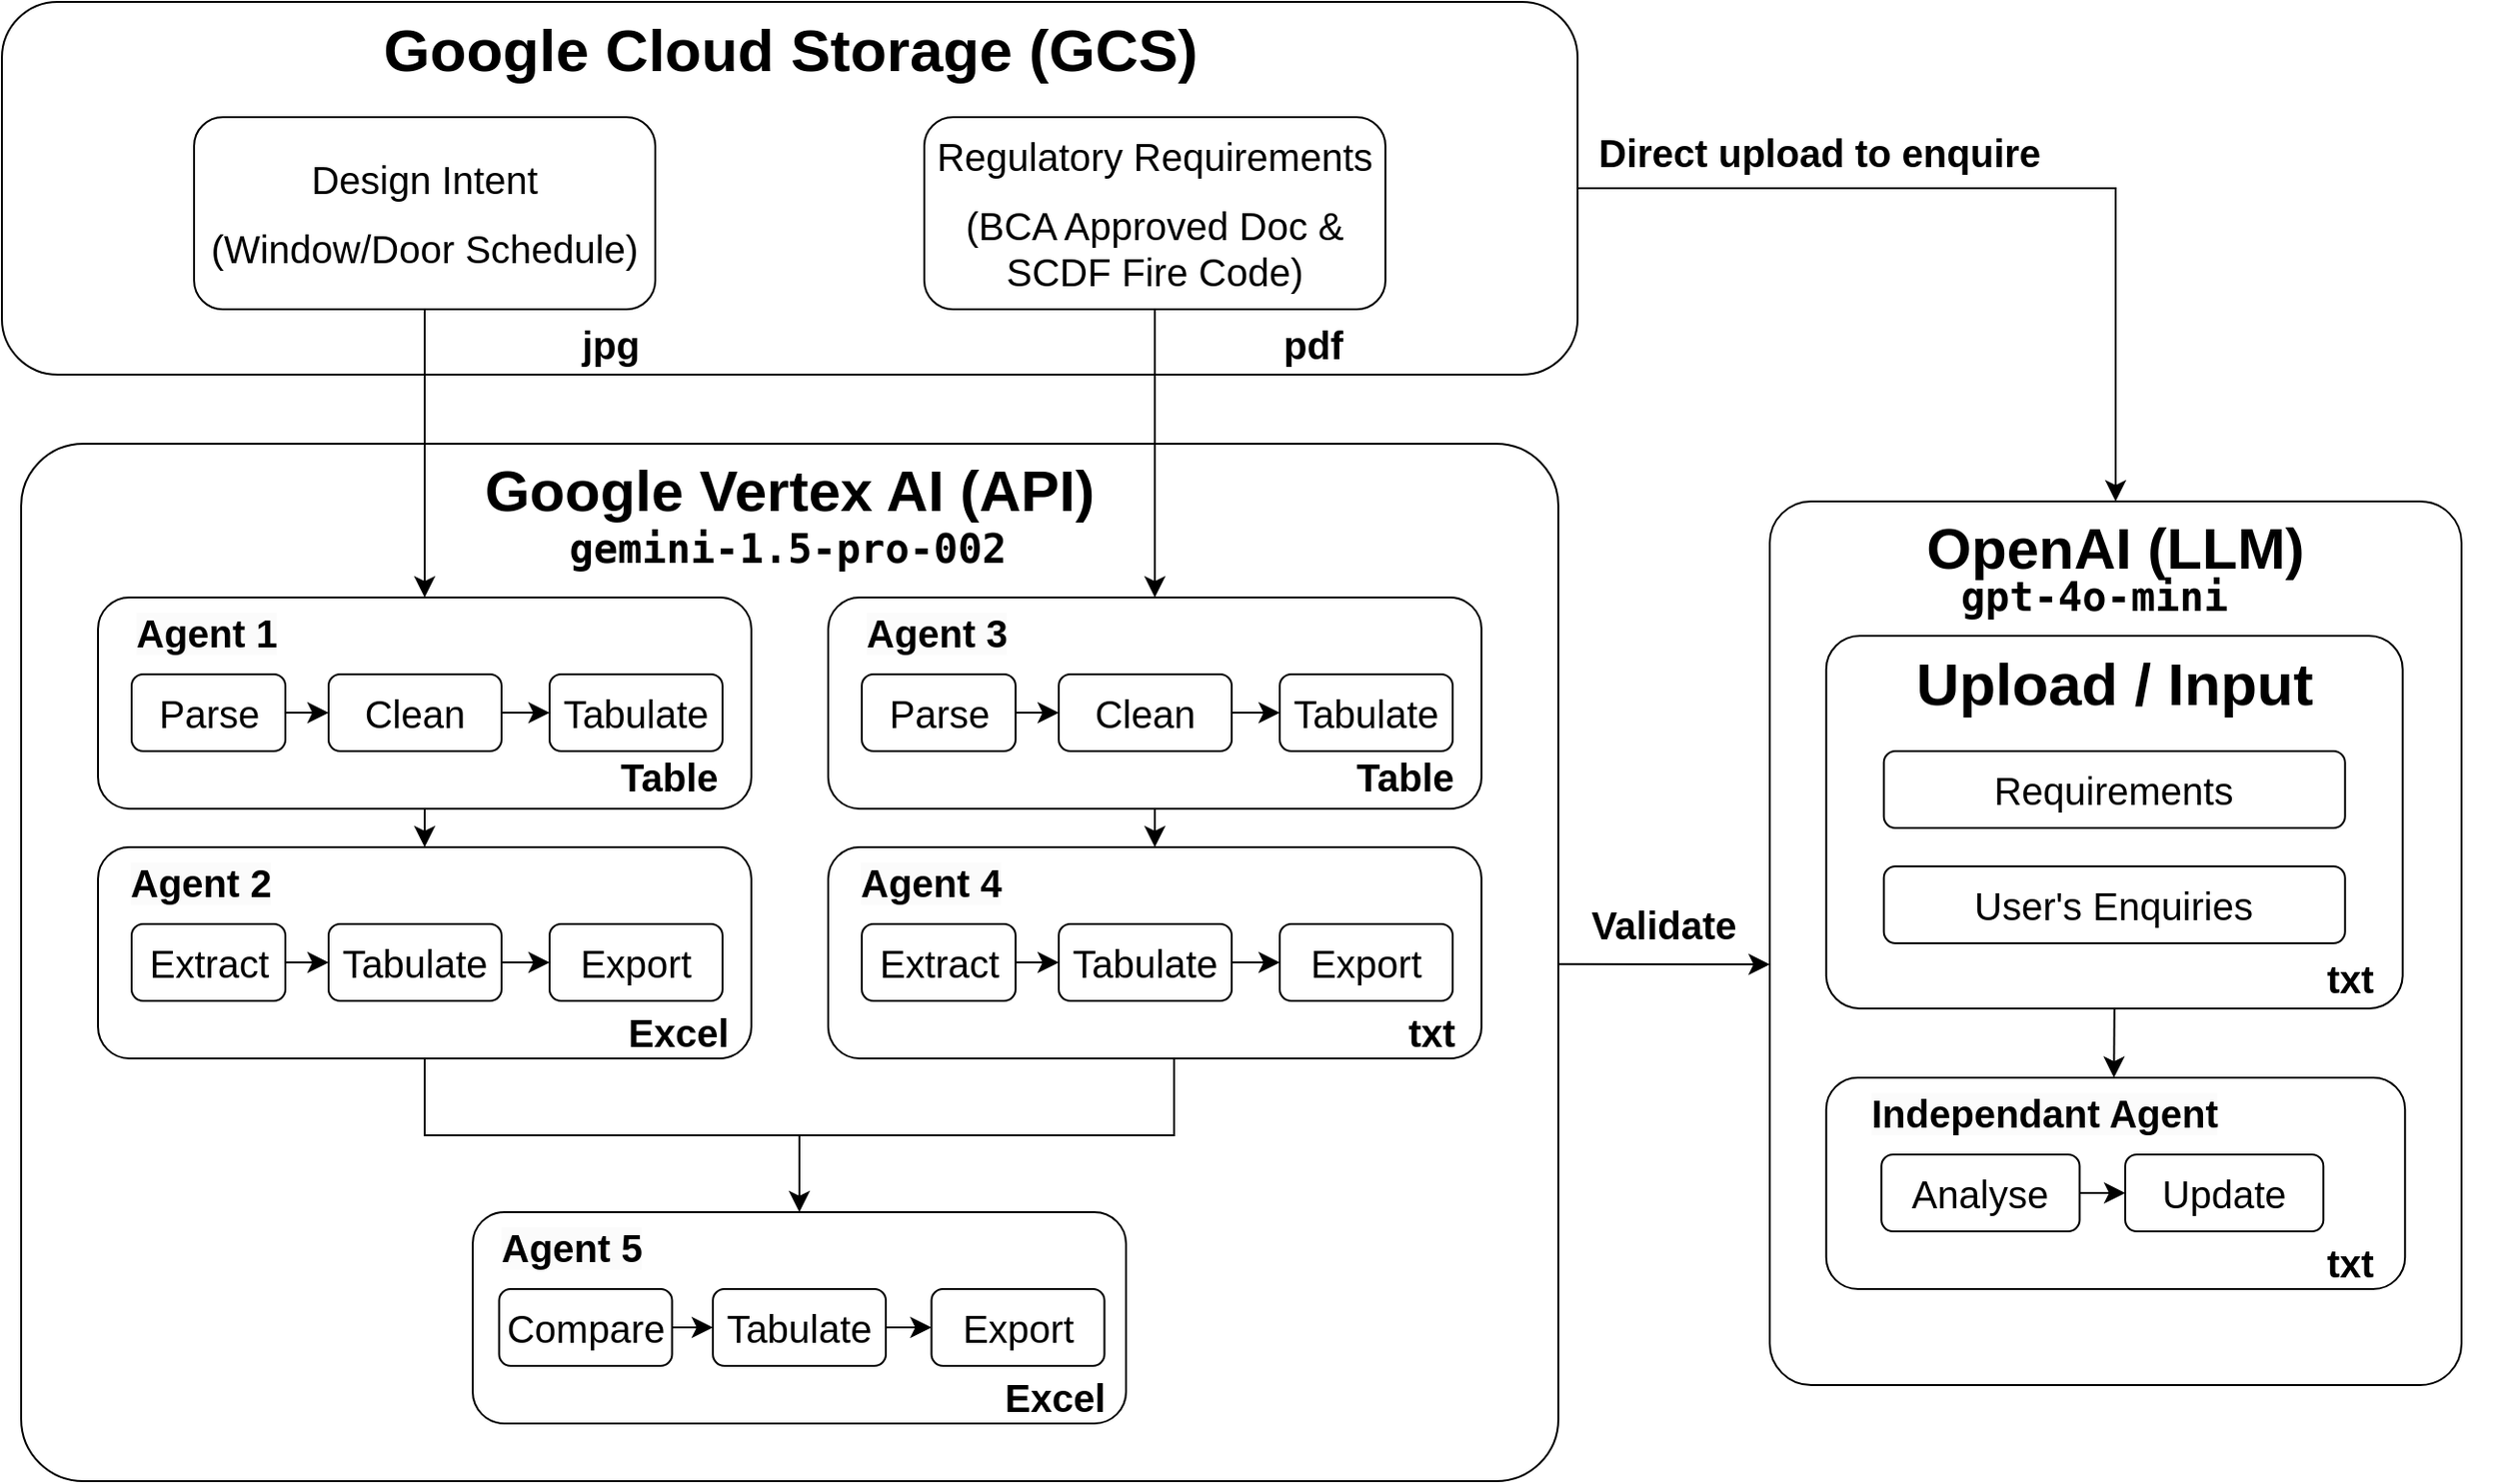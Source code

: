 <mxfile version="24.8.4">
  <diagram id="C5RBs43oDa-KdzZeNtuy" name="Page-1">
    <mxGraphModel dx="1310" dy="2192" grid="1" gridSize="10" guides="1" tooltips="1" connect="1" arrows="1" fold="1" page="1" pageScale="1" pageWidth="827" pageHeight="1169" math="0" shadow="0">
      <root>
        <mxCell id="WIyWlLk6GJQsqaUBKTNV-0" />
        <mxCell id="WIyWlLk6GJQsqaUBKTNV-1" parent="WIyWlLk6GJQsqaUBKTNV-0" />
        <mxCell id="jvl8iwTHRKWooMft47pN-94" value="&lt;div&gt;OpenAI (LLM)&lt;/div&gt;" style="rounded=1;whiteSpace=wrap;html=1;glass=0;strokeWidth=1;shadow=0;fontSize=30;fontStyle=1;verticalAlign=top;arcSize=6;labelBorderColor=none;" vertex="1" parent="WIyWlLk6GJQsqaUBKTNV-1">
          <mxGeometry x="990" y="80" width="360" height="460" as="geometry" />
        </mxCell>
        <mxCell id="jvl8iwTHRKWooMft47pN-87" value="Upload / Input" style="rounded=1;html=1;glass=0;strokeWidth=1;shadow=0;verticalAlign=top;fontSize=31;fontStyle=1;arcSize=9;" vertex="1" parent="WIyWlLk6GJQsqaUBKTNV-1">
          <mxGeometry x="1019.37" y="150" width="300" height="194" as="geometry" />
        </mxCell>
        <mxCell id="jvl8iwTHRKWooMft47pN-4" value="Google Vertex AI (API)&lt;div&gt;&lt;br/&gt;&lt;/div&gt;" style="rounded=1;whiteSpace=wrap;html=1;glass=0;strokeWidth=1;shadow=0;fontSize=30;fontStyle=1;verticalAlign=top;arcSize=6;" vertex="1" parent="WIyWlLk6GJQsqaUBKTNV-1">
          <mxGeometry x="80" y="50" width="800" height="540" as="geometry" />
        </mxCell>
        <mxCell id="jvl8iwTHRKWooMft47pN-24" style="edgeStyle=none;curved=1;rounded=0;orthogonalLoop=1;jettySize=auto;html=1;entryX=0.5;entryY=0;entryDx=0;entryDy=0;fontSize=12;startSize=8;endSize=8;" edge="1" parent="WIyWlLk6GJQsqaUBKTNV-1" source="jvl8iwTHRKWooMft47pN-13" target="jvl8iwTHRKWooMft47pN-19">
          <mxGeometry relative="1" as="geometry" />
        </mxCell>
        <mxCell id="jvl8iwTHRKWooMft47pN-13" value="" style="rounded=1;whiteSpace=wrap;html=1;labelBackgroundColor=#1A1A1A;" vertex="1" parent="WIyWlLk6GJQsqaUBKTNV-1">
          <mxGeometry x="120" y="130" width="340" height="110" as="geometry" />
        </mxCell>
        <mxCell id="jvl8iwTHRKWooMft47pN-1" value="Google Cloud Storage (GCS)" style="rounded=1;html=1;glass=0;strokeWidth=1;shadow=0;verticalAlign=top;fontSize=31;fontStyle=1" vertex="1" parent="WIyWlLk6GJQsqaUBKTNV-1">
          <mxGeometry x="70" y="-180" width="820" height="194" as="geometry" />
        </mxCell>
        <mxCell id="jvl8iwTHRKWooMft47pN-61" style="edgeStyle=none;curved=1;rounded=0;orthogonalLoop=1;jettySize=auto;html=1;fontSize=12;startSize=8;endSize=8;" edge="1" parent="WIyWlLk6GJQsqaUBKTNV-1" source="WIyWlLk6GJQsqaUBKTNV-3" target="jvl8iwTHRKWooMft47pN-13">
          <mxGeometry relative="1" as="geometry" />
        </mxCell>
        <mxCell id="WIyWlLk6GJQsqaUBKTNV-3" value="&lt;p&gt;&lt;span style=&quot;font-size: 20px;&quot;&gt;Design Intent&lt;/span&gt;&lt;/p&gt;&lt;p&gt;&lt;span style=&quot;font-size: 20px;&quot;&gt;(Window/Door Schedule)&lt;/span&gt;&lt;/p&gt;" style="rounded=1;whiteSpace=wrap;html=1;fontSize=12;glass=0;strokeWidth=1;shadow=0;" parent="WIyWlLk6GJQsqaUBKTNV-1" vertex="1">
          <mxGeometry x="170" y="-120" width="240" height="100" as="geometry" />
        </mxCell>
        <mxCell id="jvl8iwTHRKWooMft47pN-62" style="edgeStyle=none;curved=1;rounded=0;orthogonalLoop=1;jettySize=auto;html=1;fontSize=12;startSize=8;endSize=8;" edge="1" parent="WIyWlLk6GJQsqaUBKTNV-1" source="jvl8iwTHRKWooMft47pN-5" target="jvl8iwTHRKWooMft47pN-42">
          <mxGeometry relative="1" as="geometry" />
        </mxCell>
        <mxCell id="jvl8iwTHRKWooMft47pN-5" value="&lt;p&gt;&lt;span style=&quot;font-size: 20px;&quot;&gt;Regulatory Requirements&lt;/span&gt;&lt;/p&gt;&lt;p&gt;&lt;span style=&quot;font-size: 20px;&quot;&gt;(BCA Approved Doc &amp;amp; SCDF Fire Code)&lt;/span&gt;&lt;/p&gt;" style="rounded=1;whiteSpace=wrap;html=1;fontSize=12;glass=0;strokeWidth=1;shadow=0;" vertex="1" parent="WIyWlLk6GJQsqaUBKTNV-1">
          <mxGeometry x="550" y="-120" width="240" height="100" as="geometry" />
        </mxCell>
        <mxCell id="jvl8iwTHRKWooMft47pN-6" style="edgeStyle=none;curved=1;rounded=0;orthogonalLoop=1;jettySize=auto;html=1;exitX=0.25;exitY=1;exitDx=0;exitDy=0;fontSize=12;startSize=8;endSize=8;" edge="1" parent="WIyWlLk6GJQsqaUBKTNV-1" source="WIyWlLk6GJQsqaUBKTNV-3" target="WIyWlLk6GJQsqaUBKTNV-3">
          <mxGeometry relative="1" as="geometry" />
        </mxCell>
        <mxCell id="jvl8iwTHRKWooMft47pN-12" value="&lt;span style=&quot;color: rgb(0, 0, 0); font-family: Helvetica; font-size: 20px; font-style: normal; font-variant-ligatures: normal; font-variant-caps: normal; letter-spacing: normal; orphans: 2; text-align: center; text-indent: 0px; text-transform: none; widows: 2; word-spacing: 0px; -webkit-text-stroke-width: 0px; white-space: normal; background-color: rgb(251, 251, 251); text-decoration-thickness: initial; text-decoration-style: initial; text-decoration-color: initial; float: none; display: inline !important;&quot;&gt;Agent 1&lt;/span&gt;" style="text;whiteSpace=wrap;html=1;fontStyle=1" vertex="1" parent="WIyWlLk6GJQsqaUBKTNV-1">
          <mxGeometry x="137.5" y="130" width="90" height="50" as="geometry" />
        </mxCell>
        <mxCell id="jvl8iwTHRKWooMft47pN-17" style="edgeStyle=none;curved=1;rounded=0;orthogonalLoop=1;jettySize=auto;html=1;exitX=0.5;exitY=0;exitDx=0;exitDy=0;fontSize=12;startSize=8;endSize=8;" edge="1" parent="WIyWlLk6GJQsqaUBKTNV-1">
          <mxGeometry relative="1" as="geometry">
            <mxPoint x="380" y="170" as="sourcePoint" />
            <mxPoint x="380" y="170" as="targetPoint" />
          </mxGeometry>
        </mxCell>
        <mxCell id="jvl8iwTHRKWooMft47pN-19" value="" style="rounded=1;whiteSpace=wrap;html=1;labelBackgroundColor=#1A1A1A;" vertex="1" parent="WIyWlLk6GJQsqaUBKTNV-1">
          <mxGeometry x="120" y="260" width="340" height="110" as="geometry" />
        </mxCell>
        <mxCell id="jvl8iwTHRKWooMft47pN-20" value="&lt;span style=&quot;color: rgb(0, 0, 0); font-family: Helvetica; font-size: 20px; font-style: normal; font-variant-ligatures: normal; font-variant-caps: normal; letter-spacing: normal; orphans: 2; text-align: center; text-indent: 0px; text-transform: none; widows: 2; word-spacing: 0px; -webkit-text-stroke-width: 0px; white-space: normal; background-color: rgb(251, 251, 251); text-decoration-thickness: initial; text-decoration-style: initial; text-decoration-color: initial; float: none; display: inline !important;&quot;&gt;Agent 2&lt;/span&gt;" style="text;whiteSpace=wrap;html=1;fontStyle=1" vertex="1" parent="WIyWlLk6GJQsqaUBKTNV-1">
          <mxGeometry x="135" y="260" width="90" height="50" as="geometry" />
        </mxCell>
        <mxCell id="jvl8iwTHRKWooMft47pN-23" style="edgeStyle=none;curved=1;rounded=0;orthogonalLoop=1;jettySize=auto;html=1;exitX=1;exitY=0.5;exitDx=0;exitDy=0;entryX=0;entryY=0.5;entryDx=0;entryDy=0;fontSize=12;startSize=8;endSize=8;" edge="1" parent="WIyWlLk6GJQsqaUBKTNV-1" source="jvl8iwTHRKWooMft47pN-21" target="jvl8iwTHRKWooMft47pN-22">
          <mxGeometry relative="1" as="geometry" />
        </mxCell>
        <mxCell id="jvl8iwTHRKWooMft47pN-21" value="&lt;p&gt;&lt;span style=&quot;font-size: 20px;&quot;&gt;Extract&lt;/span&gt;&lt;/p&gt;" style="rounded=1;whiteSpace=wrap;html=1;fontSize=12;glass=0;strokeWidth=1;shadow=0;" vertex="1" parent="WIyWlLk6GJQsqaUBKTNV-1">
          <mxGeometry x="137.5" y="300" width="80" height="40" as="geometry" />
        </mxCell>
        <mxCell id="jvl8iwTHRKWooMft47pN-36" style="edgeStyle=none;curved=1;rounded=0;orthogonalLoop=1;jettySize=auto;html=1;fontSize=12;startSize=8;endSize=8;" edge="1" parent="WIyWlLk6GJQsqaUBKTNV-1" source="jvl8iwTHRKWooMft47pN-22" target="jvl8iwTHRKWooMft47pN-26">
          <mxGeometry relative="1" as="geometry" />
        </mxCell>
        <mxCell id="jvl8iwTHRKWooMft47pN-22" value="&lt;p&gt;&lt;span style=&quot;font-size: 20px;&quot;&gt;Tabulate&lt;/span&gt;&lt;/p&gt;" style="rounded=1;whiteSpace=wrap;html=1;fontSize=12;glass=0;strokeWidth=1;shadow=0;" vertex="1" parent="WIyWlLk6GJQsqaUBKTNV-1">
          <mxGeometry x="240" y="300" width="90" height="40" as="geometry" />
        </mxCell>
        <mxCell id="jvl8iwTHRKWooMft47pN-26" value="&lt;p&gt;&lt;span style=&quot;font-size: 20px;&quot;&gt;Export&lt;/span&gt;&lt;/p&gt;" style="rounded=1;whiteSpace=wrap;html=1;fontSize=12;glass=0;strokeWidth=1;shadow=0;" vertex="1" parent="WIyWlLk6GJQsqaUBKTNV-1">
          <mxGeometry x="355" y="300" width="90" height="40" as="geometry" />
        </mxCell>
        <mxCell id="jvl8iwTHRKWooMft47pN-32" style="edgeStyle=none;curved=1;rounded=0;orthogonalLoop=1;jettySize=auto;html=1;entryX=0;entryY=0.5;entryDx=0;entryDy=0;fontSize=12;startSize=8;endSize=8;" edge="1" parent="WIyWlLk6GJQsqaUBKTNV-1" source="jvl8iwTHRKWooMft47pN-29" target="jvl8iwTHRKWooMft47pN-30">
          <mxGeometry relative="1" as="geometry" />
        </mxCell>
        <mxCell id="jvl8iwTHRKWooMft47pN-29" value="&lt;p&gt;&lt;span style=&quot;font-size: 20px;&quot;&gt;Parse&lt;/span&gt;&lt;/p&gt;" style="rounded=1;whiteSpace=wrap;html=1;fontSize=12;glass=0;strokeWidth=1;shadow=0;" vertex="1" parent="WIyWlLk6GJQsqaUBKTNV-1">
          <mxGeometry x="137.5" y="170" width="80" height="40" as="geometry" />
        </mxCell>
        <mxCell id="jvl8iwTHRKWooMft47pN-33" style="edgeStyle=none;curved=1;rounded=0;orthogonalLoop=1;jettySize=auto;html=1;entryX=0;entryY=0.5;entryDx=0;entryDy=0;fontSize=12;startSize=8;endSize=8;" edge="1" parent="WIyWlLk6GJQsqaUBKTNV-1" source="jvl8iwTHRKWooMft47pN-30" target="jvl8iwTHRKWooMft47pN-31">
          <mxGeometry relative="1" as="geometry" />
        </mxCell>
        <mxCell id="jvl8iwTHRKWooMft47pN-30" value="&lt;p&gt;&lt;span style=&quot;font-size: 20px;&quot;&gt;Clean&lt;/span&gt;&lt;/p&gt;" style="rounded=1;whiteSpace=wrap;html=1;fontSize=12;glass=0;strokeWidth=1;shadow=0;" vertex="1" parent="WIyWlLk6GJQsqaUBKTNV-1">
          <mxGeometry x="240" y="170" width="90" height="40" as="geometry" />
        </mxCell>
        <mxCell id="jvl8iwTHRKWooMft47pN-31" value="&lt;p&gt;&lt;span style=&quot;font-size: 20px;&quot;&gt;Tabulate&lt;/span&gt;&lt;/p&gt;" style="rounded=1;whiteSpace=wrap;html=1;fontSize=12;glass=0;strokeWidth=1;shadow=0;" vertex="1" parent="WIyWlLk6GJQsqaUBKTNV-1">
          <mxGeometry x="355" y="170" width="90" height="40" as="geometry" />
        </mxCell>
        <mxCell id="jvl8iwTHRKWooMft47pN-37" value="&lt;div style=&quot;text-align: center;&quot;&gt;&lt;span style=&quot;background-color: initial; font-size: 20px;&quot;&gt;Table&lt;/span&gt;&lt;/div&gt;" style="text;whiteSpace=wrap;html=1;fontStyle=1" vertex="1" parent="WIyWlLk6GJQsqaUBKTNV-1">
          <mxGeometry x="390" y="205" width="90" height="50" as="geometry" />
        </mxCell>
        <mxCell id="jvl8iwTHRKWooMft47pN-38" value="&lt;div style=&quot;text-align: center;&quot;&gt;&lt;span style=&quot;background-color: initial; font-size: 20px;&quot;&gt;Excel&lt;/span&gt;&lt;/div&gt;" style="text;whiteSpace=wrap;html=1;fontStyle=1" vertex="1" parent="WIyWlLk6GJQsqaUBKTNV-1">
          <mxGeometry x="394" y="338" width="90" height="50" as="geometry" />
        </mxCell>
        <mxCell id="jvl8iwTHRKWooMft47pN-39" value="&lt;div style=&quot;text-align: center;&quot;&gt;&lt;span style=&quot;background-color: initial; font-size: 20px;&quot;&gt;jpg&lt;/span&gt;&lt;/div&gt;" style="text;whiteSpace=wrap;html=1;fontStyle=1" vertex="1" parent="WIyWlLk6GJQsqaUBKTNV-1">
          <mxGeometry x="370" y="-20" width="90" height="50" as="geometry" />
        </mxCell>
        <mxCell id="jvl8iwTHRKWooMft47pN-40" value="&lt;div style=&quot;text-align: center;&quot;&gt;&lt;span style=&quot;background-color: initial; font-size: 20px;&quot;&gt;pdf&lt;/span&gt;&lt;/div&gt;" style="text;whiteSpace=wrap;html=1;fontStyle=1" vertex="1" parent="WIyWlLk6GJQsqaUBKTNV-1">
          <mxGeometry x="735" y="-20" width="90" height="50" as="geometry" />
        </mxCell>
        <mxCell id="jvl8iwTHRKWooMft47pN-41" style="edgeStyle=none;curved=1;rounded=0;orthogonalLoop=1;jettySize=auto;html=1;entryX=0.5;entryY=0;entryDx=0;entryDy=0;fontSize=12;startSize=8;endSize=8;" edge="1" source="jvl8iwTHRKWooMft47pN-42" target="jvl8iwTHRKWooMft47pN-45" parent="WIyWlLk6GJQsqaUBKTNV-1">
          <mxGeometry relative="1" as="geometry" />
        </mxCell>
        <mxCell id="jvl8iwTHRKWooMft47pN-42" value="" style="rounded=1;whiteSpace=wrap;html=1;labelBackgroundColor=#1A1A1A;" vertex="1" parent="WIyWlLk6GJQsqaUBKTNV-1">
          <mxGeometry x="500" y="130" width="340" height="110" as="geometry" />
        </mxCell>
        <mxCell id="jvl8iwTHRKWooMft47pN-43" value="&lt;span style=&quot;color: rgb(0, 0, 0); font-family: Helvetica; font-size: 20px; font-style: normal; font-variant-ligatures: normal; font-variant-caps: normal; letter-spacing: normal; orphans: 2; text-align: center; text-indent: 0px; text-transform: none; widows: 2; word-spacing: 0px; -webkit-text-stroke-width: 0px; white-space: normal; background-color: rgb(251, 251, 251); text-decoration-thickness: initial; text-decoration-style: initial; text-decoration-color: initial; float: none; display: inline !important;&quot;&gt;Agent 3&lt;/span&gt;" style="text;whiteSpace=wrap;html=1;fontStyle=1" vertex="1" parent="WIyWlLk6GJQsqaUBKTNV-1">
          <mxGeometry x="517.5" y="130" width="90" height="50" as="geometry" />
        </mxCell>
        <mxCell id="jvl8iwTHRKWooMft47pN-44" style="edgeStyle=none;curved=1;rounded=0;orthogonalLoop=1;jettySize=auto;html=1;exitX=0.5;exitY=0;exitDx=0;exitDy=0;fontSize=12;startSize=8;endSize=8;" edge="1" parent="WIyWlLk6GJQsqaUBKTNV-1">
          <mxGeometry relative="1" as="geometry">
            <mxPoint x="760" y="170" as="sourcePoint" />
            <mxPoint x="760" y="170" as="targetPoint" />
          </mxGeometry>
        </mxCell>
        <mxCell id="jvl8iwTHRKWooMft47pN-45" value="" style="rounded=1;whiteSpace=wrap;html=1;labelBackgroundColor=#1A1A1A;" vertex="1" parent="WIyWlLk6GJQsqaUBKTNV-1">
          <mxGeometry x="500" y="260" width="340" height="110" as="geometry" />
        </mxCell>
        <mxCell id="jvl8iwTHRKWooMft47pN-46" value="&lt;span style=&quot;color: rgb(0, 0, 0); font-family: Helvetica; font-size: 20px; font-style: normal; font-variant-ligatures: normal; font-variant-caps: normal; letter-spacing: normal; orphans: 2; text-align: center; text-indent: 0px; text-transform: none; widows: 2; word-spacing: 0px; -webkit-text-stroke-width: 0px; white-space: normal; background-color: rgb(251, 251, 251); text-decoration-thickness: initial; text-decoration-style: initial; text-decoration-color: initial; float: none; display: inline !important;&quot;&gt;Agent 4&lt;/span&gt;" style="text;whiteSpace=wrap;html=1;fontStyle=1" vertex="1" parent="WIyWlLk6GJQsqaUBKTNV-1">
          <mxGeometry x="515" y="260" width="90" height="50" as="geometry" />
        </mxCell>
        <mxCell id="jvl8iwTHRKWooMft47pN-47" style="edgeStyle=none;curved=1;rounded=0;orthogonalLoop=1;jettySize=auto;html=1;exitX=1;exitY=0.5;exitDx=0;exitDy=0;entryX=0;entryY=0.5;entryDx=0;entryDy=0;fontSize=12;startSize=8;endSize=8;" edge="1" source="jvl8iwTHRKWooMft47pN-48" target="jvl8iwTHRKWooMft47pN-50" parent="WIyWlLk6GJQsqaUBKTNV-1">
          <mxGeometry relative="1" as="geometry" />
        </mxCell>
        <mxCell id="jvl8iwTHRKWooMft47pN-48" value="&lt;p&gt;&lt;span style=&quot;font-size: 20px;&quot;&gt;Extract&lt;/span&gt;&lt;/p&gt;" style="rounded=1;whiteSpace=wrap;html=1;fontSize=12;glass=0;strokeWidth=1;shadow=0;" vertex="1" parent="WIyWlLk6GJQsqaUBKTNV-1">
          <mxGeometry x="517.5" y="300" width="80" height="40" as="geometry" />
        </mxCell>
        <mxCell id="jvl8iwTHRKWooMft47pN-49" style="edgeStyle=none;curved=1;rounded=0;orthogonalLoop=1;jettySize=auto;html=1;fontSize=12;startSize=8;endSize=8;" edge="1" source="jvl8iwTHRKWooMft47pN-50" target="jvl8iwTHRKWooMft47pN-51" parent="WIyWlLk6GJQsqaUBKTNV-1">
          <mxGeometry relative="1" as="geometry" />
        </mxCell>
        <mxCell id="jvl8iwTHRKWooMft47pN-50" value="&lt;p&gt;&lt;span style=&quot;font-size: 20px;&quot;&gt;Tabulate&lt;/span&gt;&lt;/p&gt;" style="rounded=1;whiteSpace=wrap;html=1;fontSize=12;glass=0;strokeWidth=1;shadow=0;" vertex="1" parent="WIyWlLk6GJQsqaUBKTNV-1">
          <mxGeometry x="620" y="300" width="90" height="40" as="geometry" />
        </mxCell>
        <mxCell id="jvl8iwTHRKWooMft47pN-51" value="&lt;p&gt;&lt;span style=&quot;font-size: 20px;&quot;&gt;Export&lt;/span&gt;&lt;/p&gt;" style="rounded=1;whiteSpace=wrap;html=1;fontSize=12;glass=0;strokeWidth=1;shadow=0;" vertex="1" parent="WIyWlLk6GJQsqaUBKTNV-1">
          <mxGeometry x="735" y="300" width="90" height="40" as="geometry" />
        </mxCell>
        <mxCell id="jvl8iwTHRKWooMft47pN-52" style="edgeStyle=none;curved=1;rounded=0;orthogonalLoop=1;jettySize=auto;html=1;entryX=0;entryY=0.5;entryDx=0;entryDy=0;fontSize=12;startSize=8;endSize=8;" edge="1" source="jvl8iwTHRKWooMft47pN-53" target="jvl8iwTHRKWooMft47pN-55" parent="WIyWlLk6GJQsqaUBKTNV-1">
          <mxGeometry relative="1" as="geometry" />
        </mxCell>
        <mxCell id="jvl8iwTHRKWooMft47pN-53" value="&lt;p&gt;&lt;span style=&quot;font-size: 20px;&quot;&gt;Parse&lt;/span&gt;&lt;/p&gt;" style="rounded=1;whiteSpace=wrap;html=1;fontSize=12;glass=0;strokeWidth=1;shadow=0;" vertex="1" parent="WIyWlLk6GJQsqaUBKTNV-1">
          <mxGeometry x="517.5" y="170" width="80" height="40" as="geometry" />
        </mxCell>
        <mxCell id="jvl8iwTHRKWooMft47pN-54" style="edgeStyle=none;curved=1;rounded=0;orthogonalLoop=1;jettySize=auto;html=1;entryX=0;entryY=0.5;entryDx=0;entryDy=0;fontSize=12;startSize=8;endSize=8;" edge="1" source="jvl8iwTHRKWooMft47pN-55" target="jvl8iwTHRKWooMft47pN-56" parent="WIyWlLk6GJQsqaUBKTNV-1">
          <mxGeometry relative="1" as="geometry" />
        </mxCell>
        <mxCell id="jvl8iwTHRKWooMft47pN-55" value="&lt;p&gt;&lt;span style=&quot;font-size: 20px;&quot;&gt;Clean&lt;/span&gt;&lt;/p&gt;" style="rounded=1;whiteSpace=wrap;html=1;fontSize=12;glass=0;strokeWidth=1;shadow=0;" vertex="1" parent="WIyWlLk6GJQsqaUBKTNV-1">
          <mxGeometry x="620" y="170" width="90" height="40" as="geometry" />
        </mxCell>
        <mxCell id="jvl8iwTHRKWooMft47pN-56" value="&lt;p&gt;&lt;span style=&quot;font-size: 20px;&quot;&gt;Tabulate&lt;/span&gt;&lt;/p&gt;" style="rounded=1;whiteSpace=wrap;html=1;fontSize=12;glass=0;strokeWidth=1;shadow=0;" vertex="1" parent="WIyWlLk6GJQsqaUBKTNV-1">
          <mxGeometry x="735" y="170" width="90" height="40" as="geometry" />
        </mxCell>
        <mxCell id="jvl8iwTHRKWooMft47pN-57" value="&lt;div style=&quot;text-align: center;&quot;&gt;&lt;span style=&quot;background-color: initial; font-size: 20px;&quot;&gt;Table&lt;/span&gt;&lt;/div&gt;" style="text;whiteSpace=wrap;html=1;fontStyle=1" vertex="1" parent="WIyWlLk6GJQsqaUBKTNV-1">
          <mxGeometry x="772.5" y="205" width="90" height="50" as="geometry" />
        </mxCell>
        <mxCell id="jvl8iwTHRKWooMft47pN-58" value="&lt;div style=&quot;text-align: center;&quot;&gt;&lt;span style=&quot;font-size: 20px;&quot;&gt;txt&lt;/span&gt;&lt;/div&gt;" style="text;whiteSpace=wrap;html=1;fontStyle=1" vertex="1" parent="WIyWlLk6GJQsqaUBKTNV-1">
          <mxGeometry x="800" y="338" width="66.5" height="50" as="geometry" />
        </mxCell>
        <mxCell id="jvl8iwTHRKWooMft47pN-69" style="edgeStyle=none;curved=1;rounded=0;orthogonalLoop=1;jettySize=auto;html=1;fontSize=12;startSize=8;endSize=8;" edge="1" parent="WIyWlLk6GJQsqaUBKTNV-1" source="jvl8iwTHRKWooMft47pN-63" target="jvl8iwTHRKWooMft47pN-64">
          <mxGeometry relative="1" as="geometry" />
        </mxCell>
        <mxCell id="jvl8iwTHRKWooMft47pN-63" value="" style="shape=partialRectangle;whiteSpace=wrap;html=1;bottom=1;right=1;left=1;top=0;fillColor=none;routingCenterX=-0.5;" vertex="1" parent="WIyWlLk6GJQsqaUBKTNV-1">
          <mxGeometry x="290" y="370" width="390" height="40" as="geometry" />
        </mxCell>
        <mxCell id="jvl8iwTHRKWooMft47pN-64" value="" style="rounded=1;whiteSpace=wrap;html=1;labelBackgroundColor=#1A1A1A;" vertex="1" parent="WIyWlLk6GJQsqaUBKTNV-1">
          <mxGeometry x="315" y="450" width="340" height="110" as="geometry" />
        </mxCell>
        <mxCell id="jvl8iwTHRKWooMft47pN-71" style="edgeStyle=none;curved=1;rounded=0;orthogonalLoop=1;jettySize=auto;html=1;entryX=0;entryY=0.5;entryDx=0;entryDy=0;fontSize=12;startSize=8;endSize=8;" edge="1" parent="WIyWlLk6GJQsqaUBKTNV-1" source="jvl8iwTHRKWooMft47pN-66" target="jvl8iwTHRKWooMft47pN-67">
          <mxGeometry relative="1" as="geometry" />
        </mxCell>
        <mxCell id="jvl8iwTHRKWooMft47pN-66" value="&lt;p&gt;&lt;span style=&quot;font-size: 20px;&quot;&gt;Compare&lt;/span&gt;&lt;/p&gt;" style="rounded=1;whiteSpace=wrap;html=1;fontSize=12;glass=0;strokeWidth=1;shadow=0;" vertex="1" parent="WIyWlLk6GJQsqaUBKTNV-1">
          <mxGeometry x="328.75" y="490" width="90" height="40" as="geometry" />
        </mxCell>
        <mxCell id="jvl8iwTHRKWooMft47pN-72" style="edgeStyle=none;curved=1;rounded=0;orthogonalLoop=1;jettySize=auto;html=1;entryX=0;entryY=0.5;entryDx=0;entryDy=0;fontSize=12;startSize=8;endSize=8;" edge="1" parent="WIyWlLk6GJQsqaUBKTNV-1" source="jvl8iwTHRKWooMft47pN-67" target="jvl8iwTHRKWooMft47pN-70">
          <mxGeometry relative="1" as="geometry" />
        </mxCell>
        <mxCell id="jvl8iwTHRKWooMft47pN-67" value="&lt;p&gt;&lt;span style=&quot;font-size: 20px;&quot;&gt;Tabulate&lt;/span&gt;&lt;/p&gt;" style="rounded=1;whiteSpace=wrap;html=1;fontSize=12;glass=0;strokeWidth=1;shadow=0;" vertex="1" parent="WIyWlLk6GJQsqaUBKTNV-1">
          <mxGeometry x="440" y="490" width="90" height="40" as="geometry" />
        </mxCell>
        <mxCell id="jvl8iwTHRKWooMft47pN-68" value="&lt;span style=&quot;color: rgb(0, 0, 0); font-family: Helvetica; font-size: 20px; font-style: normal; font-variant-ligatures: normal; font-variant-caps: normal; letter-spacing: normal; orphans: 2; text-align: center; text-indent: 0px; text-transform: none; widows: 2; word-spacing: 0px; -webkit-text-stroke-width: 0px; white-space: normal; background-color: rgb(251, 251, 251); text-decoration-thickness: initial; text-decoration-style: initial; text-decoration-color: initial; float: none; display: inline !important;&quot;&gt;Agent 5&lt;/span&gt;" style="text;whiteSpace=wrap;html=1;fontStyle=1" vertex="1" parent="WIyWlLk6GJQsqaUBKTNV-1">
          <mxGeometry x="327.5" y="450" width="90" height="50" as="geometry" />
        </mxCell>
        <mxCell id="jvl8iwTHRKWooMft47pN-70" value="&lt;p&gt;&lt;span style=&quot;font-size: 20px;&quot;&gt;Export&lt;/span&gt;&lt;/p&gt;" style="rounded=1;whiteSpace=wrap;html=1;fontSize=12;glass=0;strokeWidth=1;shadow=0;" vertex="1" parent="WIyWlLk6GJQsqaUBKTNV-1">
          <mxGeometry x="553.75" y="490" width="90" height="40" as="geometry" />
        </mxCell>
        <mxCell id="jvl8iwTHRKWooMft47pN-73" value="&lt;div style=&quot;text-align: center;&quot;&gt;&lt;span style=&quot;background-color: initial; font-size: 20px;&quot;&gt;Excel&lt;/span&gt;&lt;/div&gt;" style="text;whiteSpace=wrap;html=1;fontStyle=1" vertex="1" parent="WIyWlLk6GJQsqaUBKTNV-1">
          <mxGeometry x="590" y="528" width="90" height="50" as="geometry" />
        </mxCell>
        <mxCell id="jvl8iwTHRKWooMft47pN-75" value="&lt;div style=&quot;font-size: 21px;&quot;&gt;&lt;span style=&quot;font-size: 21px;&quot; id=&quot;docs-internal-guid-1821d3b9-7fff-7af8-b4e6-91dbe0856bd1&quot;&gt;&lt;span style=&quot;font-size: 21px; font-family: &amp;quot;Roboto Mono&amp;quot;, monospace; background-color: transparent; font-variant-numeric: normal; font-variant-east-asian: normal; font-variant-alternates: normal; font-variant-position: normal; vertical-align: baseline; white-space-collapse: preserve;&quot;&gt;gemini-1.5-pro-002&lt;/span&gt;&lt;/span&gt;&lt;/div&gt;" style="text;whiteSpace=wrap;html=1;fontStyle=1;fontColor=#000000;align=center;fontSize=21;" vertex="1" parent="WIyWlLk6GJQsqaUBKTNV-1">
          <mxGeometry x="319" y="85" width="320" height="30" as="geometry" />
        </mxCell>
        <mxCell id="jvl8iwTHRKWooMft47pN-77" value="&lt;div style=&quot;font-size: 21px;&quot;&gt;&lt;span style=&quot;font-size: 21px;&quot; id=&quot;docs-internal-guid-1821d3b9-7fff-7af8-b4e6-91dbe0856bd1&quot;&gt;&lt;span style=&quot;font-size: 21px; font-family: &amp;quot;Roboto Mono&amp;quot;, monospace; background-color: transparent; font-variant-numeric: normal; font-variant-east-asian: normal; font-variant-alternates: normal; font-variant-position: normal; vertical-align: baseline; white-space-collapse: preserve;&quot;&gt;gpt-4o-mini&lt;/span&gt;&lt;/span&gt;&lt;/div&gt;" style="text;whiteSpace=wrap;html=1;fontStyle=1;fontColor=#000000;align=center;fontSize=21;" vertex="1" parent="WIyWlLk6GJQsqaUBKTNV-1">
          <mxGeometry x="999.37" y="110" width="320" height="30" as="geometry" />
        </mxCell>
        <mxCell id="jvl8iwTHRKWooMft47pN-78" value="" style="rounded=1;whiteSpace=wrap;html=1;labelBackgroundColor=#1A1A1A;" vertex="1" parent="WIyWlLk6GJQsqaUBKTNV-1">
          <mxGeometry x="1019.37" y="380" width="301.25" height="110" as="geometry" />
        </mxCell>
        <mxCell id="jvl8iwTHRKWooMft47pN-81" style="edgeStyle=none;curved=1;rounded=0;orthogonalLoop=1;jettySize=auto;html=1;entryX=0;entryY=0.5;entryDx=0;entryDy=0;fontSize=12;startSize=8;endSize=8;" edge="1" parent="WIyWlLk6GJQsqaUBKTNV-1" source="jvl8iwTHRKWooMft47pN-82" target="jvl8iwTHRKWooMft47pN-84">
          <mxGeometry relative="1" as="geometry" />
        </mxCell>
        <mxCell id="jvl8iwTHRKWooMft47pN-82" value="&lt;p&gt;&lt;span style=&quot;font-size: 20px;&quot;&gt;Analyse&lt;/span&gt;&lt;/p&gt;" style="rounded=1;whiteSpace=wrap;html=1;fontSize=12;glass=0;strokeWidth=1;shadow=0;" vertex="1" parent="WIyWlLk6GJQsqaUBKTNV-1">
          <mxGeometry x="1048.12" y="420" width="103.13" height="40" as="geometry" />
        </mxCell>
        <mxCell id="jvl8iwTHRKWooMft47pN-83" value="&lt;span style=&quot;color: rgb(0, 0, 0); font-family: Helvetica; font-size: 20px; font-style: normal; font-variant-ligatures: normal; font-variant-caps: normal; letter-spacing: normal; orphans: 2; text-align: center; text-indent: 0px; text-transform: none; widows: 2; word-spacing: 0px; -webkit-text-stroke-width: 0px; white-space: normal; background-color: rgb(251, 251, 251); text-decoration-thickness: initial; text-decoration-style: initial; text-decoration-color: initial; float: none; display: inline !important;&quot;&gt;Independant Agent&lt;/span&gt;" style="text;whiteSpace=wrap;html=1;fontStyle=1" vertex="1" parent="WIyWlLk6GJQsqaUBKTNV-1">
          <mxGeometry x="1040.62" y="380" width="197.5" height="50" as="geometry" />
        </mxCell>
        <mxCell id="jvl8iwTHRKWooMft47pN-84" value="&lt;p&gt;&lt;span style=&quot;font-size: 20px;&quot;&gt;Update&lt;/span&gt;&lt;/p&gt;" style="rounded=1;whiteSpace=wrap;html=1;fontSize=12;glass=0;strokeWidth=1;shadow=0;" vertex="1" parent="WIyWlLk6GJQsqaUBKTNV-1">
          <mxGeometry x="1175" y="420" width="103.12" height="40" as="geometry" />
        </mxCell>
        <mxCell id="jvl8iwTHRKWooMft47pN-85" value="&lt;div style=&quot;text-align: center;&quot;&gt;&lt;span style=&quot;background-color: initial; font-size: 20px;&quot;&gt;txt&lt;/span&gt;&lt;/div&gt;" style="text;whiteSpace=wrap;html=1;fontStyle=1" vertex="1" parent="WIyWlLk6GJQsqaUBKTNV-1">
          <mxGeometry x="1278.12" y="458" width="90" height="50" as="geometry" />
        </mxCell>
        <mxCell id="jvl8iwTHRKWooMft47pN-86" value="&lt;p&gt;&lt;span style=&quot;font-size: 20px;&quot;&gt;Requirements&lt;/span&gt;&lt;/p&gt;" style="rounded=1;whiteSpace=wrap;html=1;fontSize=12;glass=0;strokeWidth=1;shadow=0;" vertex="1" parent="WIyWlLk6GJQsqaUBKTNV-1">
          <mxGeometry x="1049.37" y="210" width="240" height="40" as="geometry" />
        </mxCell>
        <mxCell id="jvl8iwTHRKWooMft47pN-92" style="edgeStyle=none;curved=1;rounded=0;orthogonalLoop=1;jettySize=auto;html=1;fontSize=12;startSize=8;endSize=8;exitX=0.5;exitY=1;exitDx=0;exitDy=0;" edge="1" parent="WIyWlLk6GJQsqaUBKTNV-1" source="jvl8iwTHRKWooMft47pN-87">
          <mxGeometry relative="1" as="geometry">
            <mxPoint x="1169.12" y="350" as="sourcePoint" />
            <mxPoint x="1169.12" y="380" as="targetPoint" />
          </mxGeometry>
        </mxCell>
        <mxCell id="jvl8iwTHRKWooMft47pN-88" value="&lt;p&gt;&lt;span style=&quot;font-size: 20px;&quot;&gt;User&#39;s Enquiries&lt;/span&gt;&lt;/p&gt;" style="rounded=1;whiteSpace=wrap;html=1;fontSize=12;glass=0;strokeWidth=1;shadow=0;" vertex="1" parent="WIyWlLk6GJQsqaUBKTNV-1">
          <mxGeometry x="1049.37" y="270" width="240" height="40" as="geometry" />
        </mxCell>
        <mxCell id="jvl8iwTHRKWooMft47pN-89" value="&lt;div style=&quot;text-align: center;&quot;&gt;&lt;span style=&quot;background-color: initial; font-size: 20px;&quot;&gt;txt&lt;/span&gt;&lt;/div&gt;" style="text;whiteSpace=wrap;html=1;fontStyle=1" vertex="1" parent="WIyWlLk6GJQsqaUBKTNV-1">
          <mxGeometry x="1278.12" y="310" width="90" height="50" as="geometry" />
        </mxCell>
        <mxCell id="jvl8iwTHRKWooMft47pN-99" value="&lt;div style=&quot;&quot;&gt;&lt;span style=&quot;background-color: initial; font-size: 20px;&quot;&gt;Direct upload&amp;nbsp;&lt;/span&gt;&lt;span style=&quot;font-size: 20px; background-color: initial;&quot;&gt;to enquire&lt;/span&gt;&lt;/div&gt;" style="text;whiteSpace=wrap;html=1;fontStyle=1;align=left;" vertex="1" parent="WIyWlLk6GJQsqaUBKTNV-1">
          <mxGeometry x="899.37" y="-120" width="260.63" height="50" as="geometry" />
        </mxCell>
        <mxCell id="jvl8iwTHRKWooMft47pN-104" value="" style="edgeStyle=segmentEdgeStyle;endArrow=classic;html=1;curved=0;rounded=0;endSize=8;startSize=8;fontSize=12;entryX=0.5;entryY=0;entryDx=0;entryDy=0;exitX=1;exitY=0.5;exitDx=0;exitDy=0;" edge="1" parent="WIyWlLk6GJQsqaUBKTNV-1" source="jvl8iwTHRKWooMft47pN-1" target="jvl8iwTHRKWooMft47pN-94">
          <mxGeometry width="50" height="50" relative="1" as="geometry">
            <mxPoint x="780" y="70" as="sourcePoint" />
            <mxPoint x="830" y="20" as="targetPoint" />
          </mxGeometry>
        </mxCell>
        <mxCell id="jvl8iwTHRKWooMft47pN-108" value="&lt;div style=&quot;&quot;&gt;&lt;span style=&quot;font-size: 20px;&quot;&gt;Validate&lt;/span&gt;&lt;/div&gt;" style="text;whiteSpace=wrap;html=1;fontStyle=1;align=center;verticalAlign=bottom;" vertex="1" parent="WIyWlLk6GJQsqaUBKTNV-1">
          <mxGeometry x="880" y="265" width="110" height="50" as="geometry" />
        </mxCell>
        <mxCell id="jvl8iwTHRKWooMft47pN-109" style="edgeStyle=none;curved=1;rounded=0;orthogonalLoop=1;jettySize=auto;html=1;entryX=0;entryY=0.524;entryDx=0;entryDy=0;entryPerimeter=0;fontSize=12;startSize=8;endSize=8;" edge="1" parent="WIyWlLk6GJQsqaUBKTNV-1" source="jvl8iwTHRKWooMft47pN-4" target="jvl8iwTHRKWooMft47pN-94">
          <mxGeometry relative="1" as="geometry" />
        </mxCell>
      </root>
    </mxGraphModel>
  </diagram>
</mxfile>
